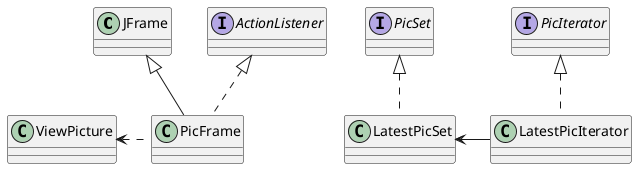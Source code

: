 @startuml
class JFrame

interface ActionListener

class PicFrame

class ViewPicture

JFrame <|-- PicFrame
ActionListener <|.. PicFrame

ViewPicture <. PicFrame


interface PicIterator

interface PicSet

class LatestPicIterator
class LatestPicSet

PicIterator <|.. LatestPicIterator
PicSet <|.. LatestPicSet
LatestPicSet <- LatestPicIterator
@enduml